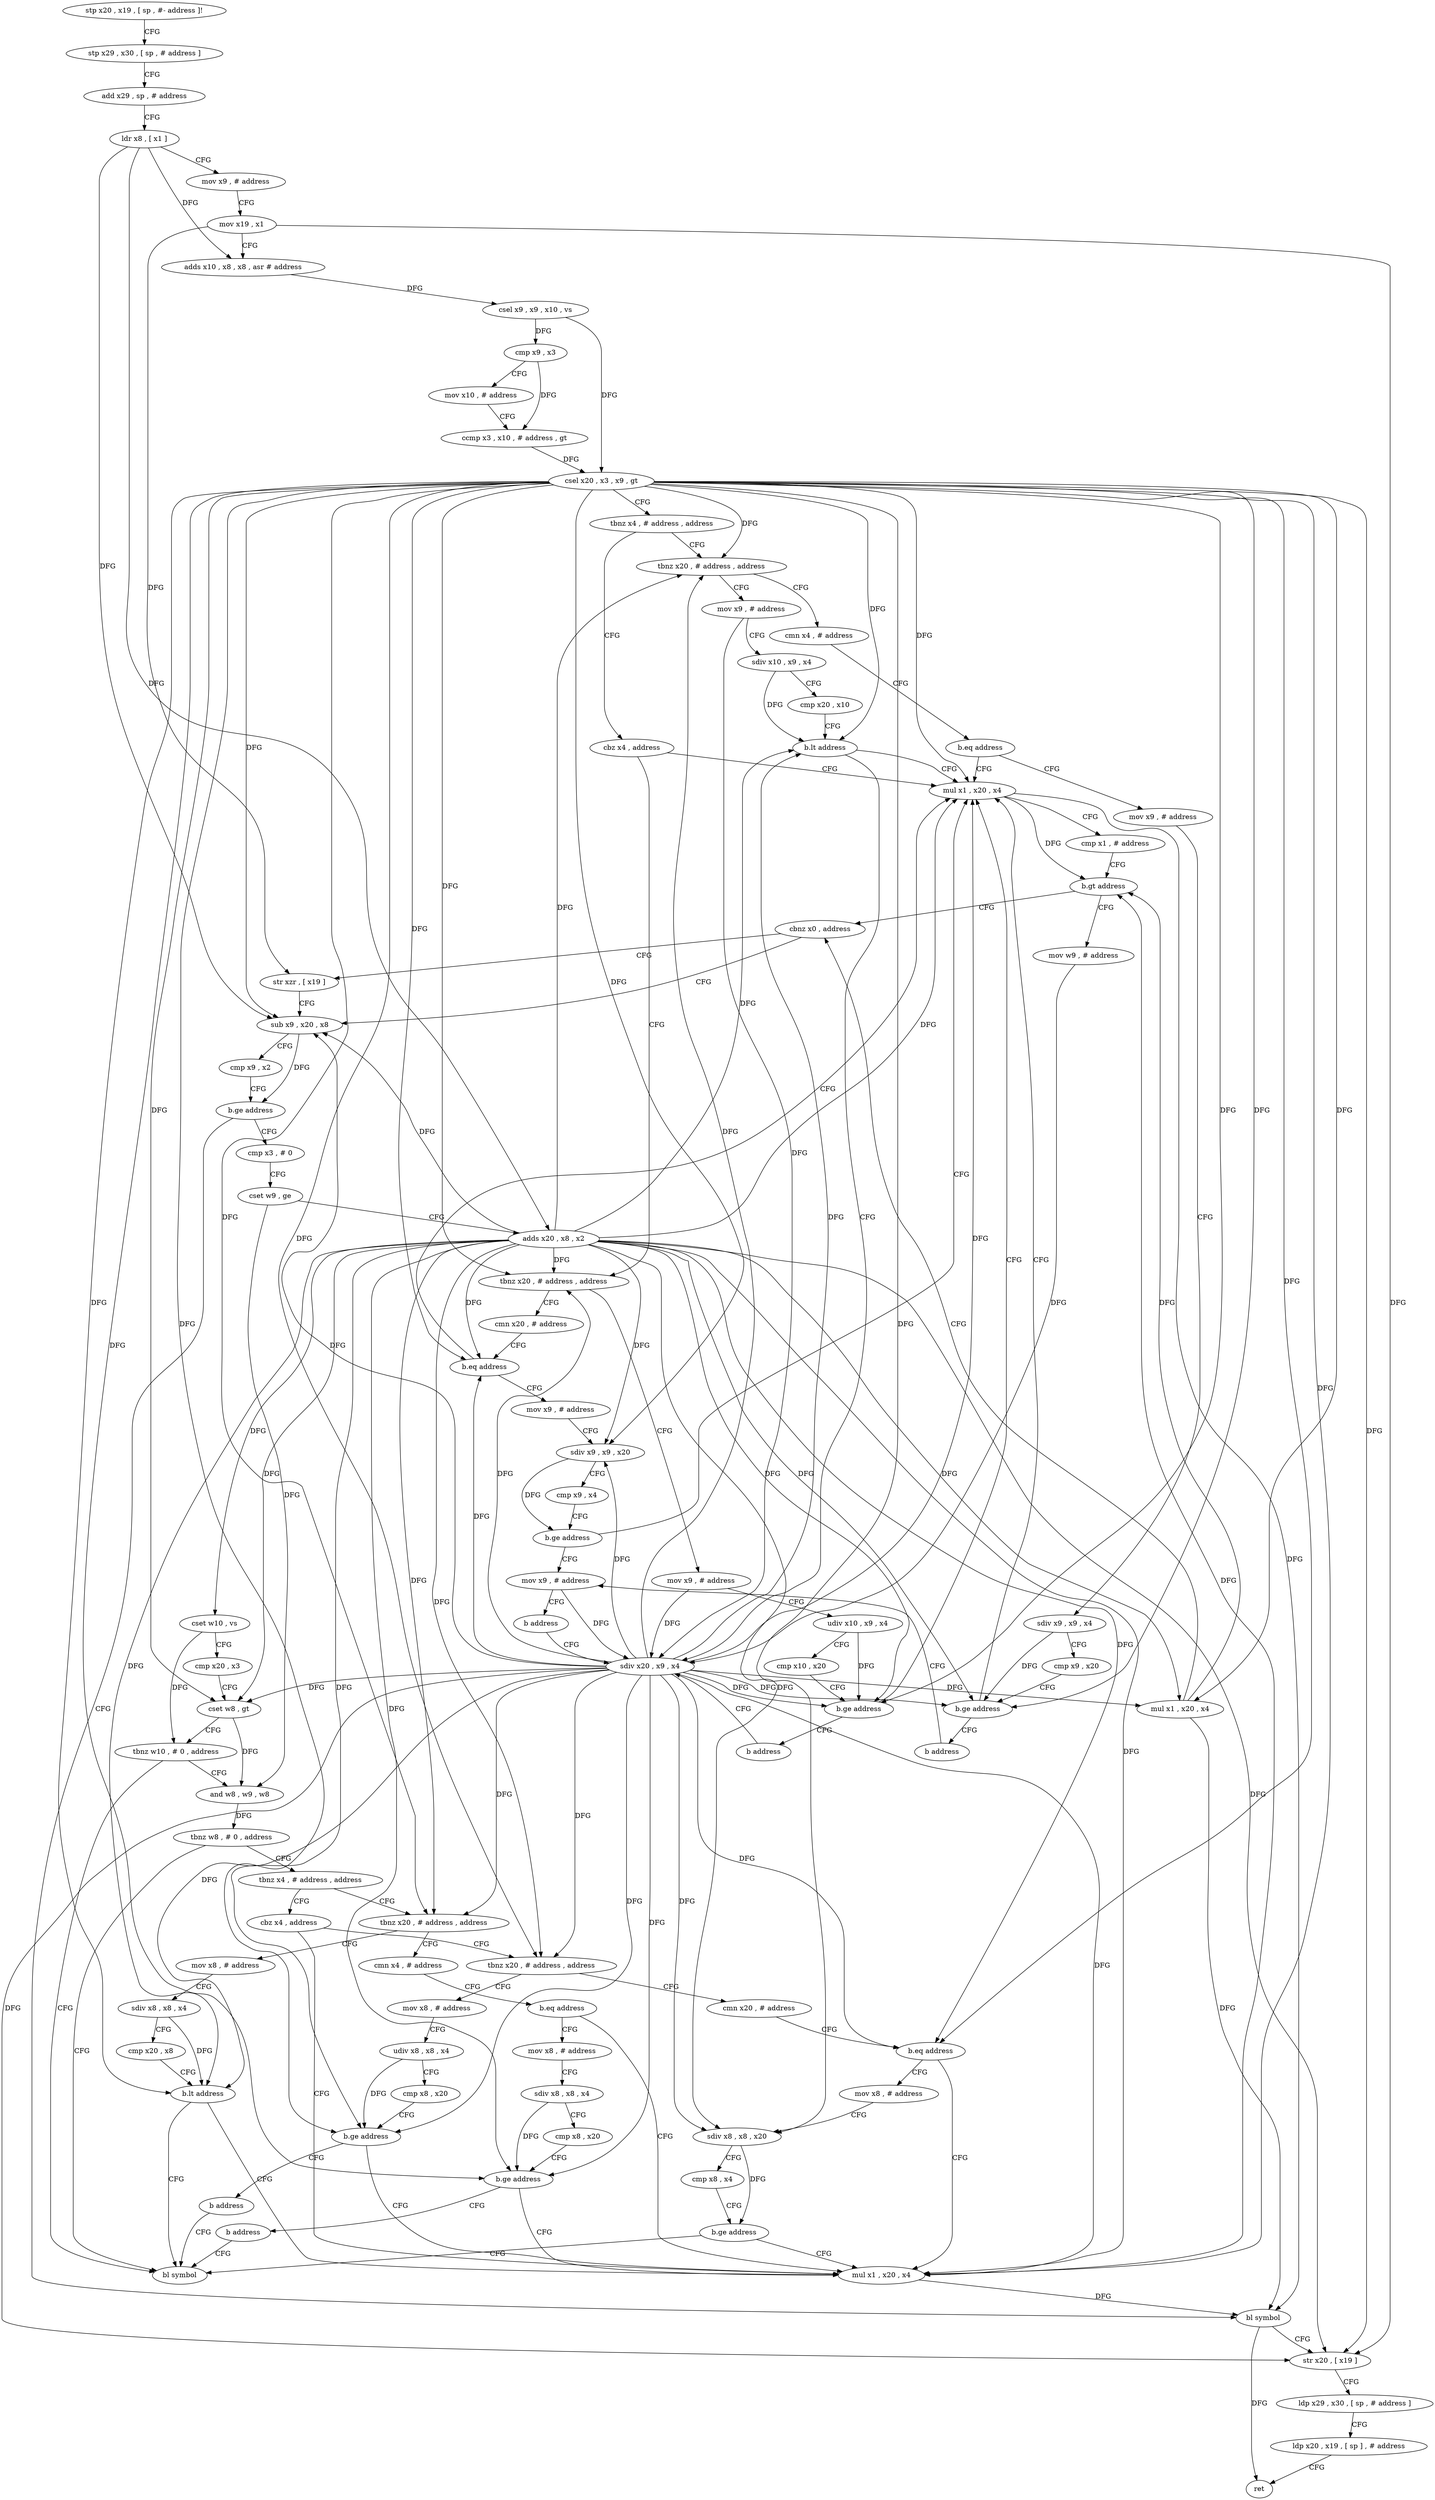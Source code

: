 digraph "func" {
"4215548" [label = "stp x20 , x19 , [ sp , #- address ]!" ]
"4215552" [label = "stp x29 , x30 , [ sp , # address ]" ]
"4215556" [label = "add x29 , sp , # address" ]
"4215560" [label = "ldr x8 , [ x1 ]" ]
"4215564" [label = "mov x9 , # address" ]
"4215568" [label = "mov x19 , x1" ]
"4215572" [label = "adds x10 , x8 , x8 , asr # address" ]
"4215576" [label = "csel x9 , x9 , x10 , vs" ]
"4215580" [label = "cmp x9 , x3" ]
"4215584" [label = "mov x10 , # address" ]
"4215588" [label = "ccmp x3 , x10 , # address , gt" ]
"4215592" [label = "csel x20 , x3 , x9 , gt" ]
"4215596" [label = "tbnz x4 , # address , address" ]
"4215628" [label = "tbnz x20 , # address , address" ]
"4215600" [label = "cbz x4 , address" ]
"4215692" [label = "mov x9 , # address" ]
"4215632" [label = "cmn x4 , # address" ]
"4215708" [label = "mul x1 , x20 , x4" ]
"4215604" [label = "tbnz x20 , # address , address" ]
"4215696" [label = "sdiv x10 , x9 , x4" ]
"4215700" [label = "cmp x20 , x10" ]
"4215704" [label = "b.lt address" ]
"4215724" [label = "sdiv x20 , x9 , x4" ]
"4215636" [label = "b.eq address" ]
"4215640" [label = "mov x9 , # address" ]
"4215712" [label = "cmp x1 , # address" ]
"4215716" [label = "b.gt address" ]
"4215732" [label = "cbnz x0 , address" ]
"4215720" [label = "mov w9 , # address" ]
"4215660" [label = "cmn x20 , # address" ]
"4215608" [label = "mov x9 , # address" ]
"4215728" [label = "mul x1 , x20 , x4" ]
"4215644" [label = "sdiv x9 , x9 , x4" ]
"4215648" [label = "cmp x9 , x20" ]
"4215652" [label = "b.ge address" ]
"4215656" [label = "b address" ]
"4215740" [label = "sub x9 , x20 , x8" ]
"4215736" [label = "str xzr , [ x19 ]" ]
"4215664" [label = "b.eq address" ]
"4215668" [label = "mov x9 , # address" ]
"4215612" [label = "udiv x10 , x9 , x4" ]
"4215616" [label = "cmp x10 , x20" ]
"4215620" [label = "b.ge address" ]
"4215624" [label = "b address" ]
"4215744" [label = "cmp x9 , x2" ]
"4215748" [label = "b.ge address" ]
"4215900" [label = "bl symbol" ]
"4215752" [label = "cmp x3 , # 0" ]
"4215684" [label = "mov x9 , # address" ]
"4215672" [label = "sdiv x9 , x9 , x20" ]
"4215676" [label = "cmp x9 , x4" ]
"4215680" [label = "b.ge address" ]
"4215904" [label = "str x20 , [ x19 ]" ]
"4215908" [label = "ldp x29 , x30 , [ sp , # address ]" ]
"4215912" [label = "ldp x20 , x19 , [ sp ] , # address" ]
"4215916" [label = "ret" ]
"4215756" [label = "cset w9 , ge" ]
"4215760" [label = "adds x20 , x8 , x2" ]
"4215764" [label = "cset w10 , vs" ]
"4215768" [label = "cmp x20 , x3" ]
"4215772" [label = "cset w8 , gt" ]
"4215776" [label = "tbnz w10 , # 0 , address" ]
"4215876" [label = "bl symbol" ]
"4215780" [label = "and w8 , w9 , w8" ]
"4215688" [label = "b address" ]
"4215784" [label = "tbnz w8 , # 0 , address" ]
"4215788" [label = "tbnz x4 , # address , address" ]
"4215820" [label = "tbnz x20 , # address , address" ]
"4215792" [label = "cbz x4 , address" ]
"4215880" [label = "mov x8 , # address" ]
"4215824" [label = "cmn x4 , # address" ]
"4215896" [label = "mul x1 , x20 , x4" ]
"4215796" [label = "tbnz x20 , # address , address" ]
"4215884" [label = "sdiv x8 , x8 , x4" ]
"4215888" [label = "cmp x20 , x8" ]
"4215892" [label = "b.lt address" ]
"4215828" [label = "b.eq address" ]
"4215832" [label = "mov x8 , # address" ]
"4215852" [label = "cmn x20 , # address" ]
"4215800" [label = "mov x8 , # address" ]
"4215836" [label = "sdiv x8 , x8 , x4" ]
"4215840" [label = "cmp x8 , x20" ]
"4215844" [label = "b.ge address" ]
"4215848" [label = "b address" ]
"4215856" [label = "b.eq address" ]
"4215860" [label = "mov x8 , # address" ]
"4215804" [label = "udiv x8 , x8 , x4" ]
"4215808" [label = "cmp x8 , x20" ]
"4215812" [label = "b.ge address" ]
"4215816" [label = "b address" ]
"4215864" [label = "sdiv x8 , x8 , x20" ]
"4215868" [label = "cmp x8 , x4" ]
"4215872" [label = "b.ge address" ]
"4215548" -> "4215552" [ label = "CFG" ]
"4215552" -> "4215556" [ label = "CFG" ]
"4215556" -> "4215560" [ label = "CFG" ]
"4215560" -> "4215564" [ label = "CFG" ]
"4215560" -> "4215572" [ label = "DFG" ]
"4215560" -> "4215740" [ label = "DFG" ]
"4215560" -> "4215760" [ label = "DFG" ]
"4215564" -> "4215568" [ label = "CFG" ]
"4215568" -> "4215572" [ label = "CFG" ]
"4215568" -> "4215736" [ label = "DFG" ]
"4215568" -> "4215904" [ label = "DFG" ]
"4215572" -> "4215576" [ label = "DFG" ]
"4215576" -> "4215580" [ label = "DFG" ]
"4215576" -> "4215592" [ label = "DFG" ]
"4215580" -> "4215584" [ label = "CFG" ]
"4215580" -> "4215588" [ label = "DFG" ]
"4215584" -> "4215588" [ label = "CFG" ]
"4215588" -> "4215592" [ label = "DFG" ]
"4215592" -> "4215596" [ label = "CFG" ]
"4215592" -> "4215628" [ label = "DFG" ]
"4215592" -> "4215704" [ label = "DFG" ]
"4215592" -> "4215708" [ label = "DFG" ]
"4215592" -> "4215604" [ label = "DFG" ]
"4215592" -> "4215728" [ label = "DFG" ]
"4215592" -> "4215652" [ label = "DFG" ]
"4215592" -> "4215664" [ label = "DFG" ]
"4215592" -> "4215620" [ label = "DFG" ]
"4215592" -> "4215740" [ label = "DFG" ]
"4215592" -> "4215672" [ label = "DFG" ]
"4215592" -> "4215904" [ label = "DFG" ]
"4215592" -> "4215772" [ label = "DFG" ]
"4215592" -> "4215820" [ label = "DFG" ]
"4215592" -> "4215892" [ label = "DFG" ]
"4215592" -> "4215896" [ label = "DFG" ]
"4215592" -> "4215796" [ label = "DFG" ]
"4215592" -> "4215844" [ label = "DFG" ]
"4215592" -> "4215856" [ label = "DFG" ]
"4215592" -> "4215812" [ label = "DFG" ]
"4215592" -> "4215864" [ label = "DFG" ]
"4215596" -> "4215628" [ label = "CFG" ]
"4215596" -> "4215600" [ label = "CFG" ]
"4215628" -> "4215692" [ label = "CFG" ]
"4215628" -> "4215632" [ label = "CFG" ]
"4215600" -> "4215708" [ label = "CFG" ]
"4215600" -> "4215604" [ label = "CFG" ]
"4215692" -> "4215696" [ label = "CFG" ]
"4215692" -> "4215724" [ label = "DFG" ]
"4215632" -> "4215636" [ label = "CFG" ]
"4215708" -> "4215712" [ label = "CFG" ]
"4215708" -> "4215716" [ label = "DFG" ]
"4215708" -> "4215900" [ label = "DFG" ]
"4215604" -> "4215660" [ label = "CFG" ]
"4215604" -> "4215608" [ label = "CFG" ]
"4215696" -> "4215700" [ label = "CFG" ]
"4215696" -> "4215704" [ label = "DFG" ]
"4215700" -> "4215704" [ label = "CFG" ]
"4215704" -> "4215724" [ label = "CFG" ]
"4215704" -> "4215708" [ label = "CFG" ]
"4215724" -> "4215728" [ label = "DFG" ]
"4215724" -> "4215628" [ label = "DFG" ]
"4215724" -> "4215604" [ label = "DFG" ]
"4215724" -> "4215704" [ label = "DFG" ]
"4215724" -> "4215708" [ label = "DFG" ]
"4215724" -> "4215652" [ label = "DFG" ]
"4215724" -> "4215664" [ label = "DFG" ]
"4215724" -> "4215620" [ label = "DFG" ]
"4215724" -> "4215740" [ label = "DFG" ]
"4215724" -> "4215672" [ label = "DFG" ]
"4215724" -> "4215904" [ label = "DFG" ]
"4215724" -> "4215772" [ label = "DFG" ]
"4215724" -> "4215820" [ label = "DFG" ]
"4215724" -> "4215892" [ label = "DFG" ]
"4215724" -> "4215896" [ label = "DFG" ]
"4215724" -> "4215796" [ label = "DFG" ]
"4215724" -> "4215844" [ label = "DFG" ]
"4215724" -> "4215856" [ label = "DFG" ]
"4215724" -> "4215812" [ label = "DFG" ]
"4215724" -> "4215864" [ label = "DFG" ]
"4215636" -> "4215708" [ label = "CFG" ]
"4215636" -> "4215640" [ label = "CFG" ]
"4215640" -> "4215644" [ label = "CFG" ]
"4215712" -> "4215716" [ label = "CFG" ]
"4215716" -> "4215732" [ label = "CFG" ]
"4215716" -> "4215720" [ label = "CFG" ]
"4215732" -> "4215740" [ label = "CFG" ]
"4215732" -> "4215736" [ label = "CFG" ]
"4215720" -> "4215724" [ label = "DFG" ]
"4215660" -> "4215664" [ label = "CFG" ]
"4215608" -> "4215612" [ label = "CFG" ]
"4215608" -> "4215724" [ label = "DFG" ]
"4215728" -> "4215732" [ label = "CFG" ]
"4215728" -> "4215716" [ label = "DFG" ]
"4215728" -> "4215900" [ label = "DFG" ]
"4215644" -> "4215648" [ label = "CFG" ]
"4215644" -> "4215652" [ label = "DFG" ]
"4215648" -> "4215652" [ label = "CFG" ]
"4215652" -> "4215708" [ label = "CFG" ]
"4215652" -> "4215656" [ label = "CFG" ]
"4215656" -> "4215684" [ label = "CFG" ]
"4215740" -> "4215744" [ label = "CFG" ]
"4215740" -> "4215748" [ label = "DFG" ]
"4215736" -> "4215740" [ label = "CFG" ]
"4215664" -> "4215708" [ label = "CFG" ]
"4215664" -> "4215668" [ label = "CFG" ]
"4215668" -> "4215672" [ label = "CFG" ]
"4215612" -> "4215616" [ label = "CFG" ]
"4215612" -> "4215620" [ label = "DFG" ]
"4215616" -> "4215620" [ label = "CFG" ]
"4215620" -> "4215708" [ label = "CFG" ]
"4215620" -> "4215624" [ label = "CFG" ]
"4215624" -> "4215724" [ label = "CFG" ]
"4215744" -> "4215748" [ label = "CFG" ]
"4215748" -> "4215900" [ label = "CFG" ]
"4215748" -> "4215752" [ label = "CFG" ]
"4215900" -> "4215904" [ label = "CFG" ]
"4215900" -> "4215916" [ label = "DFG" ]
"4215752" -> "4215756" [ label = "CFG" ]
"4215684" -> "4215688" [ label = "CFG" ]
"4215684" -> "4215724" [ label = "DFG" ]
"4215672" -> "4215676" [ label = "CFG" ]
"4215672" -> "4215680" [ label = "DFG" ]
"4215676" -> "4215680" [ label = "CFG" ]
"4215680" -> "4215708" [ label = "CFG" ]
"4215680" -> "4215684" [ label = "CFG" ]
"4215904" -> "4215908" [ label = "CFG" ]
"4215908" -> "4215912" [ label = "CFG" ]
"4215912" -> "4215916" [ label = "CFG" ]
"4215756" -> "4215760" [ label = "CFG" ]
"4215756" -> "4215780" [ label = "DFG" ]
"4215760" -> "4215764" [ label = "DFG" ]
"4215760" -> "4215628" [ label = "DFG" ]
"4215760" -> "4215604" [ label = "DFG" ]
"4215760" -> "4215652" [ label = "DFG" ]
"4215760" -> "4215664" [ label = "DFG" ]
"4215760" -> "4215620" [ label = "DFG" ]
"4215760" -> "4215672" [ label = "DFG" ]
"4215760" -> "4215904" [ label = "DFG" ]
"4215760" -> "4215704" [ label = "DFG" ]
"4215760" -> "4215708" [ label = "DFG" ]
"4215760" -> "4215728" [ label = "DFG" ]
"4215760" -> "4215740" [ label = "DFG" ]
"4215760" -> "4215772" [ label = "DFG" ]
"4215760" -> "4215820" [ label = "DFG" ]
"4215760" -> "4215892" [ label = "DFG" ]
"4215760" -> "4215896" [ label = "DFG" ]
"4215760" -> "4215796" [ label = "DFG" ]
"4215760" -> "4215844" [ label = "DFG" ]
"4215760" -> "4215856" [ label = "DFG" ]
"4215760" -> "4215812" [ label = "DFG" ]
"4215760" -> "4215864" [ label = "DFG" ]
"4215764" -> "4215768" [ label = "CFG" ]
"4215764" -> "4215776" [ label = "DFG" ]
"4215768" -> "4215772" [ label = "CFG" ]
"4215772" -> "4215776" [ label = "CFG" ]
"4215772" -> "4215780" [ label = "DFG" ]
"4215776" -> "4215876" [ label = "CFG" ]
"4215776" -> "4215780" [ label = "CFG" ]
"4215780" -> "4215784" [ label = "DFG" ]
"4215688" -> "4215724" [ label = "CFG" ]
"4215784" -> "4215876" [ label = "CFG" ]
"4215784" -> "4215788" [ label = "CFG" ]
"4215788" -> "4215820" [ label = "CFG" ]
"4215788" -> "4215792" [ label = "CFG" ]
"4215820" -> "4215880" [ label = "CFG" ]
"4215820" -> "4215824" [ label = "CFG" ]
"4215792" -> "4215896" [ label = "CFG" ]
"4215792" -> "4215796" [ label = "CFG" ]
"4215880" -> "4215884" [ label = "CFG" ]
"4215824" -> "4215828" [ label = "CFG" ]
"4215896" -> "4215900" [ label = "DFG" ]
"4215896" -> "4215716" [ label = "DFG" ]
"4215796" -> "4215852" [ label = "CFG" ]
"4215796" -> "4215800" [ label = "CFG" ]
"4215884" -> "4215888" [ label = "CFG" ]
"4215884" -> "4215892" [ label = "DFG" ]
"4215888" -> "4215892" [ label = "CFG" ]
"4215892" -> "4215876" [ label = "CFG" ]
"4215892" -> "4215896" [ label = "CFG" ]
"4215828" -> "4215896" [ label = "CFG" ]
"4215828" -> "4215832" [ label = "CFG" ]
"4215832" -> "4215836" [ label = "CFG" ]
"4215852" -> "4215856" [ label = "CFG" ]
"4215800" -> "4215804" [ label = "CFG" ]
"4215836" -> "4215840" [ label = "CFG" ]
"4215836" -> "4215844" [ label = "DFG" ]
"4215840" -> "4215844" [ label = "CFG" ]
"4215844" -> "4215896" [ label = "CFG" ]
"4215844" -> "4215848" [ label = "CFG" ]
"4215848" -> "4215876" [ label = "CFG" ]
"4215856" -> "4215896" [ label = "CFG" ]
"4215856" -> "4215860" [ label = "CFG" ]
"4215860" -> "4215864" [ label = "CFG" ]
"4215804" -> "4215808" [ label = "CFG" ]
"4215804" -> "4215812" [ label = "DFG" ]
"4215808" -> "4215812" [ label = "CFG" ]
"4215812" -> "4215896" [ label = "CFG" ]
"4215812" -> "4215816" [ label = "CFG" ]
"4215816" -> "4215876" [ label = "CFG" ]
"4215864" -> "4215868" [ label = "CFG" ]
"4215864" -> "4215872" [ label = "DFG" ]
"4215868" -> "4215872" [ label = "CFG" ]
"4215872" -> "4215896" [ label = "CFG" ]
"4215872" -> "4215876" [ label = "CFG" ]
}
